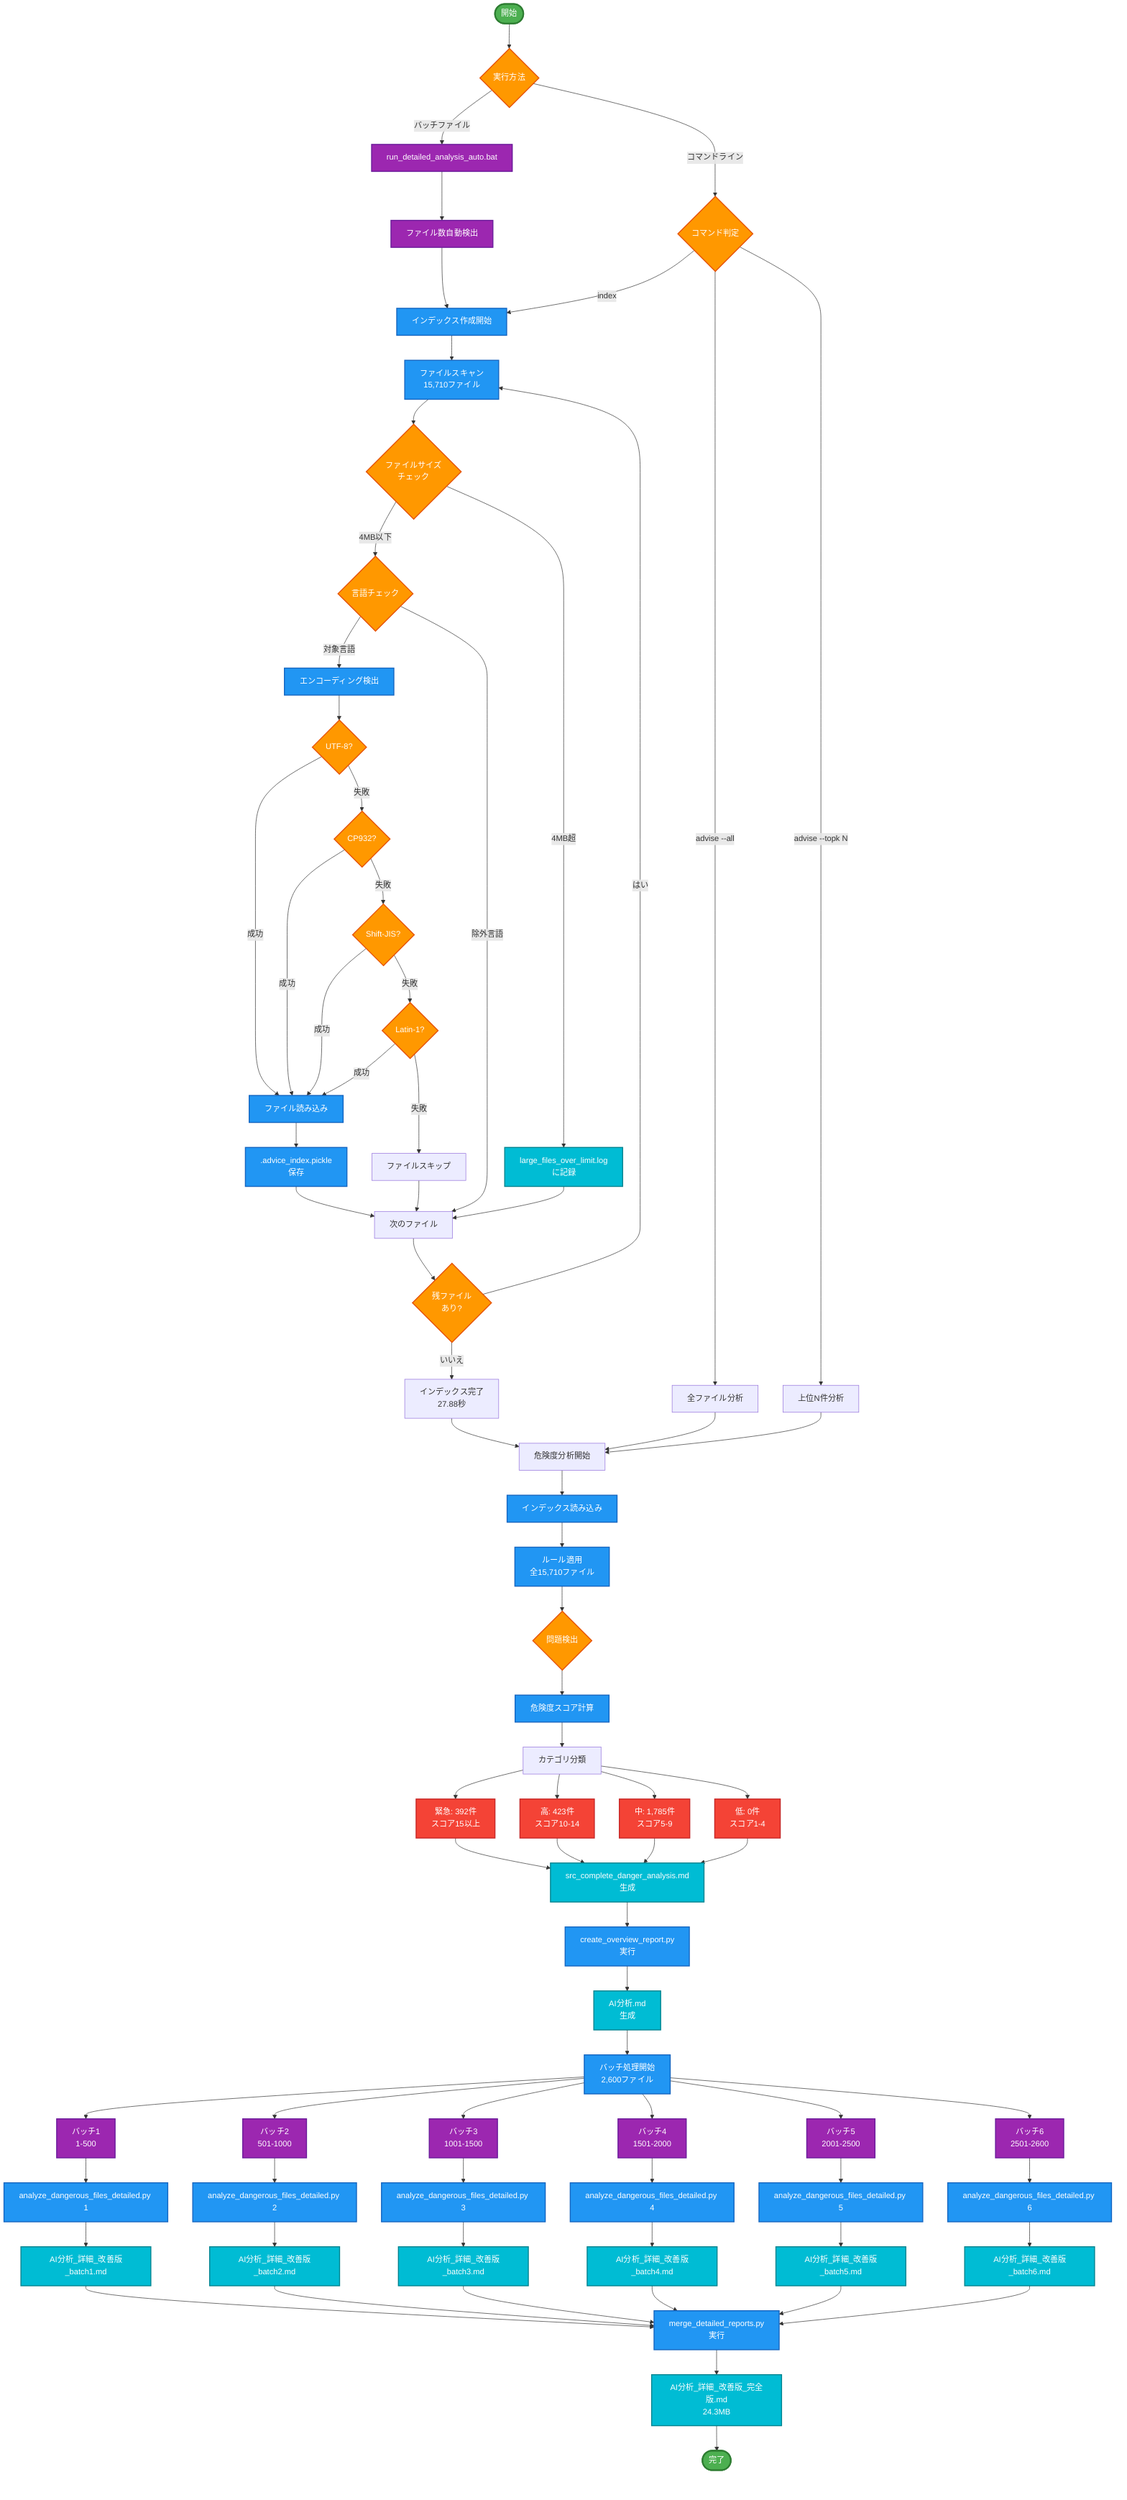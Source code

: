 flowchart TD
    %% コードレビュー処理フロー図 v2.1.0

    Start([開始]) --> INPUT{実行方法}

    INPUT -->|バッチファイル| BATCH[run_detailed_analysis_auto.bat]
    INPUT -->|コマンドライン| CMD{コマンド判定}

    BATCH --> AUTO_DETECT[ファイル数自動検出]
    AUTO_DETECT --> INDEX_START

    CMD -->|index| INDEX_START[インデックス作成開始]
    CMD -->|advise --all| REVIEW_ALL[全ファイル分析]
    CMD -->|advise --topk N| REVIEW_TOPK[上位N件分析]

    %% インデックス処理フロー
    INDEX_START --> SCAN[ファイルスキャン<br/>15,710ファイル]
    SCAN --> SIZE_CHECK{ファイルサイズ<br/>チェック}
    SIZE_CHECK -->|4MB以下| LANG_CHECK{言語チェック}
    SIZE_CHECK -->|4MB超| LOG_LARGE[large_files_over_limit.log<br/>に記録]
    LOG_LARGE --> NEXT_FILE

    LANG_CHECK -->|対象言語| DETECT_ENCODING[エンコーディング検出]
    LANG_CHECK -->|除外言語| NEXT_FILE[次のファイル]

    DETECT_ENCODING --> TRY_UTF8{UTF-8?}
    TRY_UTF8 -->|成功| READ_FILE[ファイル読み込み]
    TRY_UTF8 -->|失敗| TRY_CP932{CP932?}
    TRY_CP932 -->|成功| READ_FILE
    TRY_CP932 -->|失敗| TRY_SJIS{Shift-JIS?}
    TRY_SJIS -->|成功| READ_FILE
    TRY_SJIS -->|失敗| TRY_LATIN1{Latin-1?}
    TRY_LATIN1 -->|成功| READ_FILE
    TRY_LATIN1 -->|失敗| SKIP_FILE[ファイルスキップ]

    READ_FILE --> SAVE_INDEX[.advice_index.pickle<br/>保存]
    SKIP_FILE --> NEXT_FILE
    SAVE_INDEX --> NEXT_FILE

    NEXT_FILE --> MORE_FILES{残ファイル<br/>あり?}
    MORE_FILES -->|はい| SCAN
    MORE_FILES -->|いいえ| INDEX_COMPLETE[インデックス完了<br/>27.88秒]

    %% 危険度分析フロー
    INDEX_COMPLETE --> DANGER_ANALYSIS[危険度分析開始]
    REVIEW_ALL --> DANGER_ANALYSIS
    REVIEW_TOPK --> DANGER_ANALYSIS

    DANGER_ANALYSIS --> LOAD_DATA[インデックス読み込み]
    LOAD_DATA --> APPLY_RULES[ルール適用<br/>全15,710ファイル]

    APPLY_RULES --> CHECK_PROBLEMS{問題検出}
    CHECK_PROBLEMS --> CALC_SCORE[危険度スコア計算]

    CALC_SCORE --> CATEGORIZE[カテゴリ分類]
    CATEGORIZE --> CRITICAL[緊急: 392件<br/>スコア15以上]
    CATEGORIZE --> HIGH[高: 423件<br/>スコア10-14]
    CATEGORIZE --> MEDIUM[中: 1,785件<br/>スコア5-9]
    CATEGORIZE --> LOW[低: 0件<br/>スコア1-4]

    CRITICAL --> SAVE_DANGER[src_complete_danger_analysis.md<br/>生成]
    HIGH --> SAVE_DANGER
    MEDIUM --> SAVE_DANGER
    LOW --> SAVE_DANGER

    %% 概要レポート生成
    SAVE_DANGER --> OVERVIEW[create_overview_report.py<br/>実行]
    OVERVIEW --> CREATE_OVERVIEW[AI分析.md<br/>生成]

    %% 詳細分析フロー
    CREATE_OVERVIEW --> BATCH_PROCESS[バッチ処理開始<br/>2,600ファイル]

    BATCH_PROCESS --> BATCH1[バッチ1<br/>1-500]
    BATCH_PROCESS --> BATCH2[バッチ2<br/>501-1000]
    BATCH_PROCESS --> BATCH3[バッチ3<br/>1001-1500]
    BATCH_PROCESS --> BATCH4[バッチ4<br/>1501-2000]
    BATCH_PROCESS --> BATCH5[バッチ5<br/>2001-2500]
    BATCH_PROCESS --> BATCH6[バッチ6<br/>2501-2600]

    BATCH1 --> DETAIL1[analyze_dangerous_files_detailed.py 1]
    BATCH2 --> DETAIL2[analyze_dangerous_files_detailed.py 2]
    BATCH3 --> DETAIL3[analyze_dangerous_files_detailed.py 3]
    BATCH4 --> DETAIL4[analyze_dangerous_files_detailed.py 4]
    BATCH5 --> DETAIL5[analyze_dangerous_files_detailed.py 5]
    BATCH6 --> DETAIL6[analyze_dangerous_files_detailed.py 6]

    DETAIL1 --> RPT1[AI分析_詳細_改善版_batch1.md]
    DETAIL2 --> RPT2[AI分析_詳細_改善版_batch2.md]
    DETAIL3 --> RPT3[AI分析_詳細_改善版_batch3.md]
    DETAIL4 --> RPT4[AI分析_詳細_改善版_batch4.md]
    DETAIL5 --> RPT5[AI分析_詳細_改善版_batch5.md]
    DETAIL6 --> RPT6[AI分析_詳細_改善版_batch6.md]

    %% レポート統合
    RPT1 --> MERGE[merge_detailed_reports.py<br/>実行]
    RPT2 --> MERGE
    RPT3 --> MERGE
    RPT4 --> MERGE
    RPT5 --> MERGE
    RPT6 --> MERGE

    MERGE --> FINAL[AI分析_詳細_改善版_完全版.md<br/>24.3MB]

    FINAL --> End([完了])

    %% スタイル定義
    classDef startEnd fill:#4caf50,stroke:#2e7d32,stroke-width:3px,color:#fff
    classDef process fill:#2196f3,stroke:#1565c0,stroke-width:2px,color:#fff
    classDef decision fill:#ff9800,stroke:#e65100,stroke-width:2px,color:#fff
    classDef batch fill:#9c27b0,stroke:#6a1b9a,stroke-width:2px,color:#fff
    classDef output fill:#00bcd4,stroke:#00838f,stroke-width:2px,color:#fff
    classDef danger fill:#f44336,stroke:#c62828,stroke-width:2px,color:#fff

    class Start,End startEnd
    class INDEX_START,SCAN,DETECT_ENCODING,READ_FILE,SAVE_INDEX,LOAD_DATA,APPLY_RULES,CALC_SCORE,OVERVIEW,BATCH_PROCESS,DETAIL1,DETAIL2,DETAIL3,DETAIL4,DETAIL5,DETAIL6,MERGE process
    class INPUT,CMD,SIZE_CHECK,LANG_CHECK,TRY_UTF8,TRY_CP932,TRY_SJIS,TRY_LATIN1,MORE_FILES,CHECK_PROBLEMS decision
    class BATCH,AUTO_DETECT,BATCH1,BATCH2,BATCH3,BATCH4,BATCH5,BATCH6 batch
    class CREATE_OVERVIEW,RPT1,RPT2,RPT3,RPT4,RPT5,RPT6,FINAL,SAVE_DANGER,LOG_LARGE output
    class CRITICAL,HIGH,MEDIUM,LOW danger